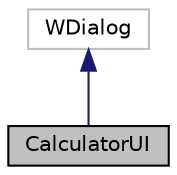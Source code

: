 digraph "CalculatorUI"
{
 // LATEX_PDF_SIZE
  edge [fontname="Helvetica",fontsize="10",labelfontname="Helvetica",labelfontsize="10"];
  node [fontname="Helvetica",fontsize="10",shape=record];
  Node1 [label="CalculatorUI",height=0.2,width=0.4,color="black", fillcolor="grey75", style="filled", fontcolor="black",tooltip="Calculator User Interface."];
  Node2 -> Node1 [dir="back",color="midnightblue",fontsize="10",style="solid",fontname="Helvetica"];
  Node2 [label="WDialog",height=0.2,width=0.4,color="grey75", fillcolor="white", style="filled",tooltip=" "];
}
